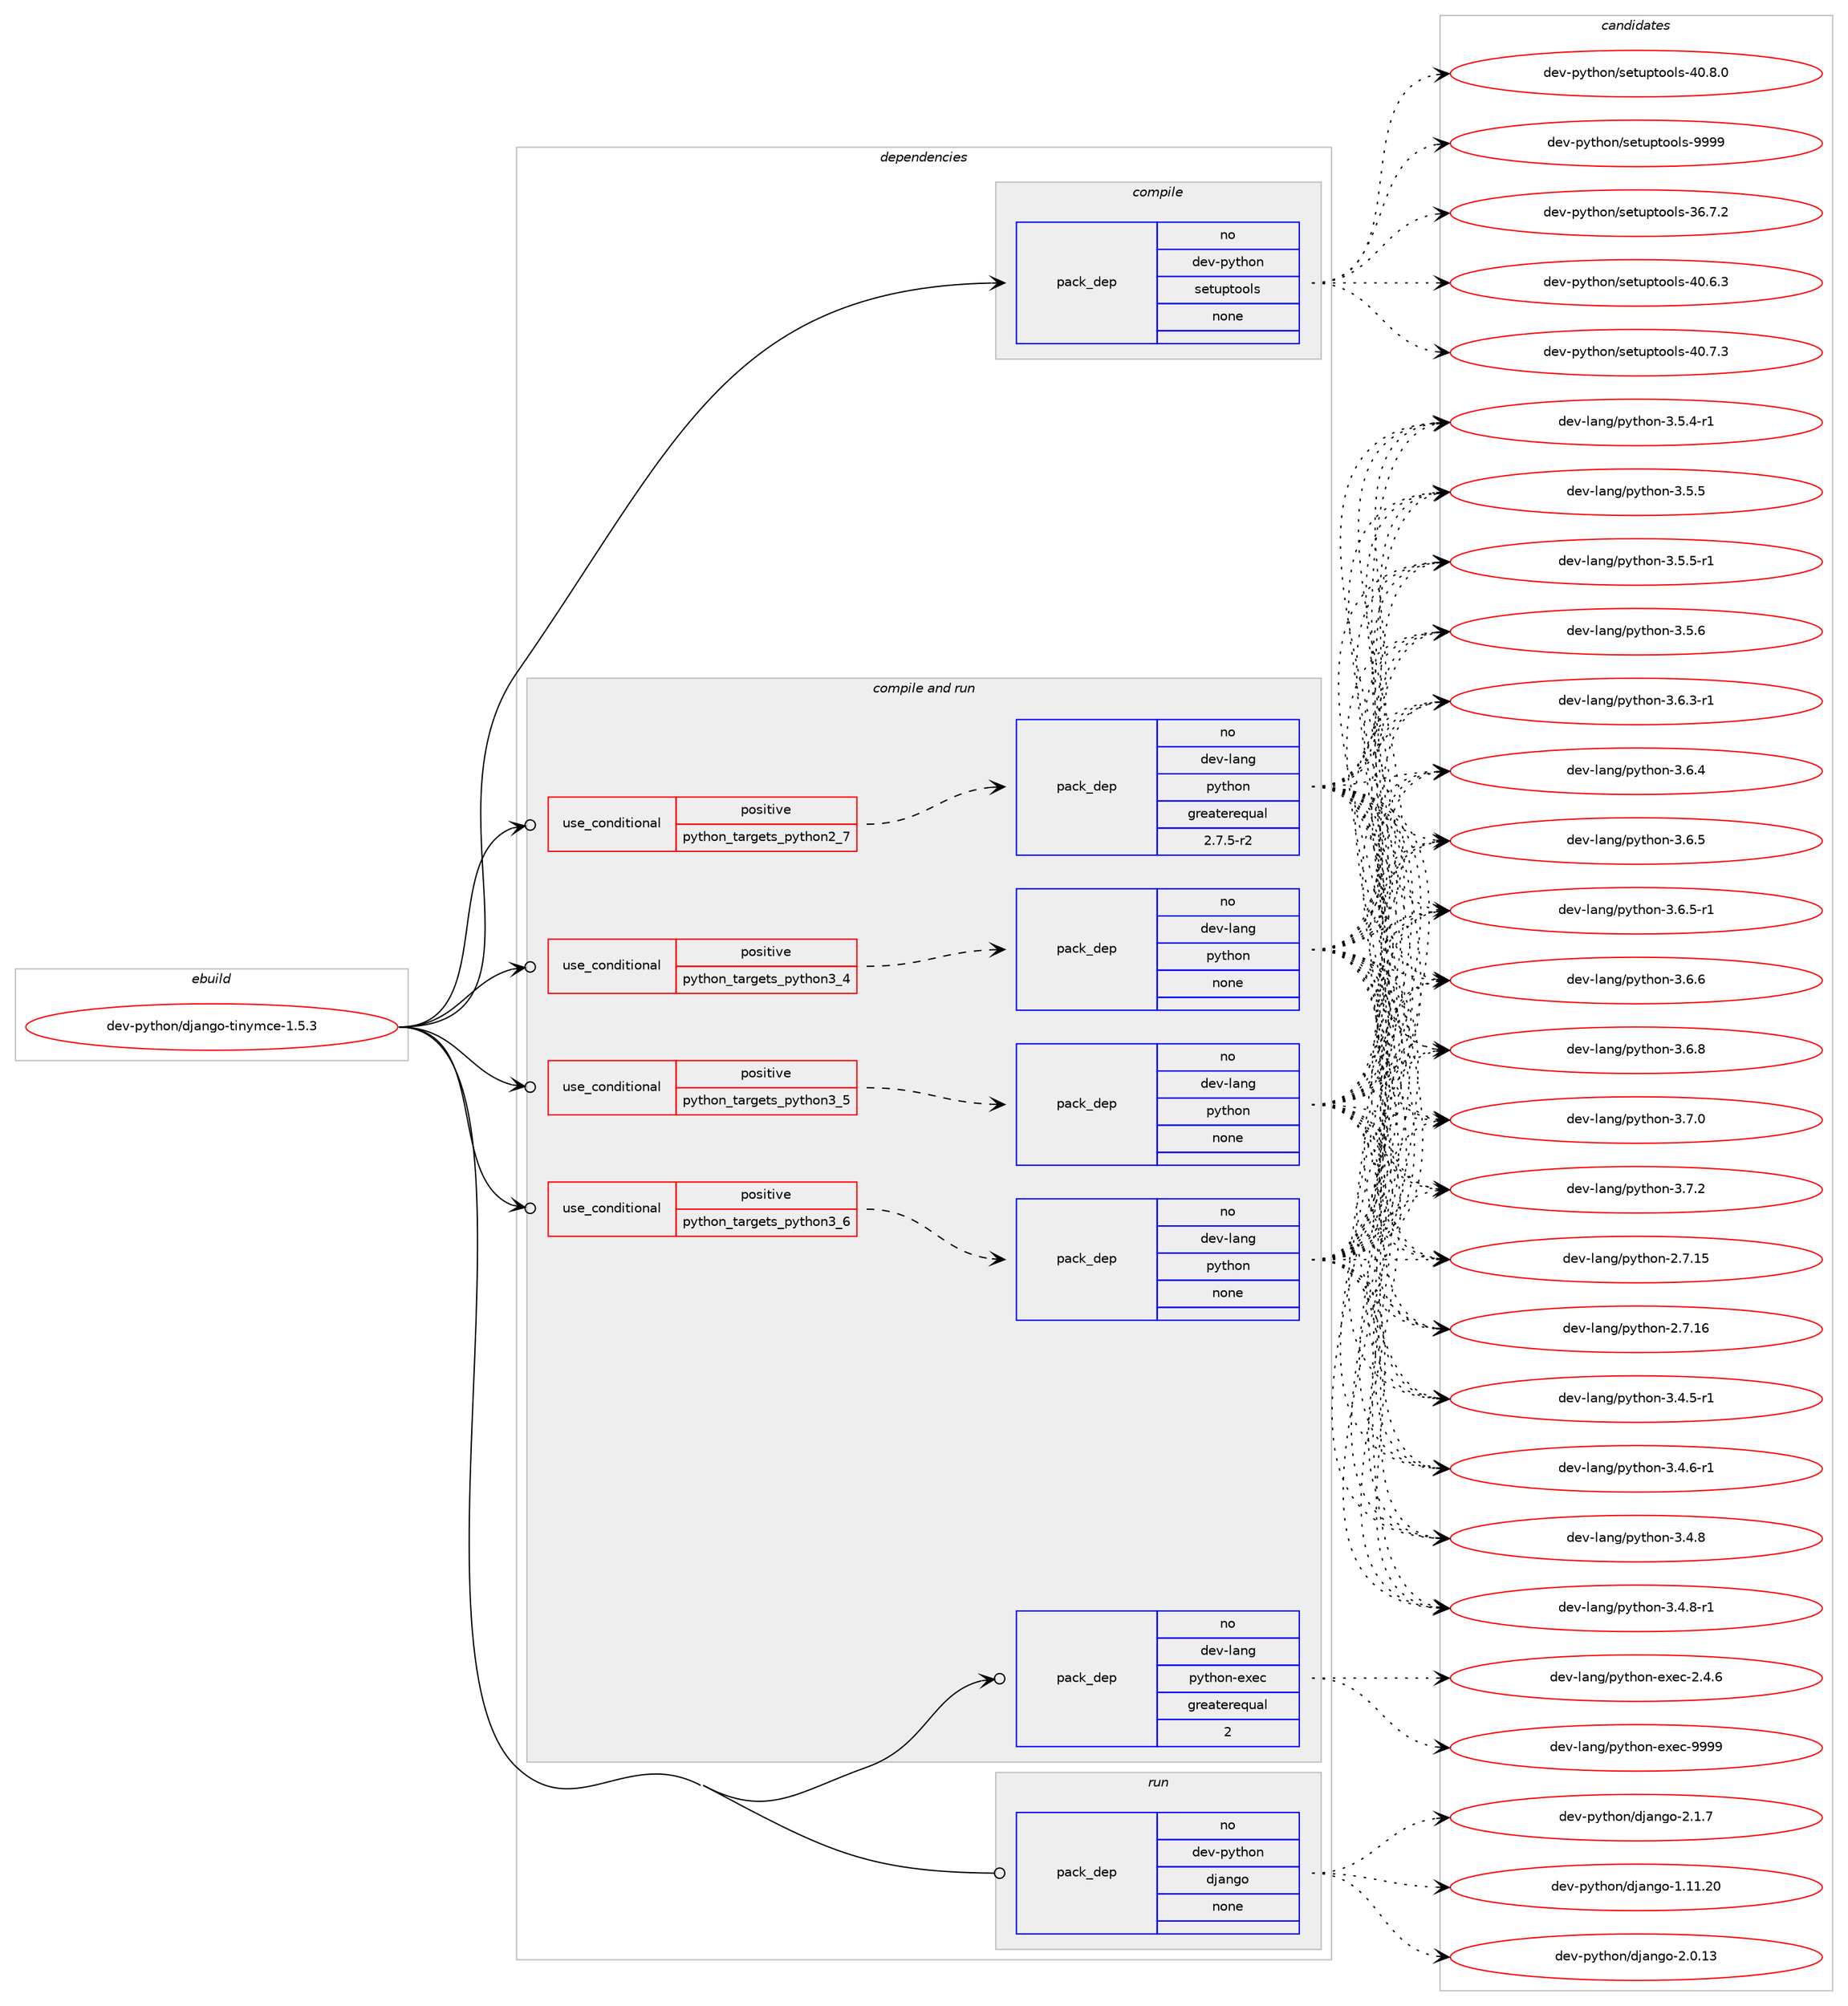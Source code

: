 digraph prolog {

# *************
# Graph options
# *************

newrank=true;
concentrate=true;
compound=true;
graph [rankdir=LR,fontname=Helvetica,fontsize=10,ranksep=1.5];#, ranksep=2.5, nodesep=0.2];
edge  [arrowhead=vee];
node  [fontname=Helvetica,fontsize=10];

# **********
# The ebuild
# **********

subgraph cluster_leftcol {
color=gray;
rank=same;
label=<<i>ebuild</i>>;
id [label="dev-python/django-tinymce-1.5.3", color=red, width=4, href="../dev-python/django-tinymce-1.5.3.svg"];
}

# ****************
# The dependencies
# ****************

subgraph cluster_midcol {
color=gray;
label=<<i>dependencies</i>>;
subgraph cluster_compile {
fillcolor="#eeeeee";
style=filled;
label=<<i>compile</i>>;
subgraph pack1009814 {
dependency1406521 [label=<<TABLE BORDER="0" CELLBORDER="1" CELLSPACING="0" CELLPADDING="4" WIDTH="220"><TR><TD ROWSPAN="6" CELLPADDING="30">pack_dep</TD></TR><TR><TD WIDTH="110">no</TD></TR><TR><TD>dev-python</TD></TR><TR><TD>setuptools</TD></TR><TR><TD>none</TD></TR><TR><TD></TD></TR></TABLE>>, shape=none, color=blue];
}
id:e -> dependency1406521:w [weight=20,style="solid",arrowhead="vee"];
}
subgraph cluster_compileandrun {
fillcolor="#eeeeee";
style=filled;
label=<<i>compile and run</i>>;
subgraph cond373451 {
dependency1406522 [label=<<TABLE BORDER="0" CELLBORDER="1" CELLSPACING="0" CELLPADDING="4"><TR><TD ROWSPAN="3" CELLPADDING="10">use_conditional</TD></TR><TR><TD>positive</TD></TR><TR><TD>python_targets_python2_7</TD></TR></TABLE>>, shape=none, color=red];
subgraph pack1009815 {
dependency1406523 [label=<<TABLE BORDER="0" CELLBORDER="1" CELLSPACING="0" CELLPADDING="4" WIDTH="220"><TR><TD ROWSPAN="6" CELLPADDING="30">pack_dep</TD></TR><TR><TD WIDTH="110">no</TD></TR><TR><TD>dev-lang</TD></TR><TR><TD>python</TD></TR><TR><TD>greaterequal</TD></TR><TR><TD>2.7.5-r2</TD></TR></TABLE>>, shape=none, color=blue];
}
dependency1406522:e -> dependency1406523:w [weight=20,style="dashed",arrowhead="vee"];
}
id:e -> dependency1406522:w [weight=20,style="solid",arrowhead="odotvee"];
subgraph cond373452 {
dependency1406524 [label=<<TABLE BORDER="0" CELLBORDER="1" CELLSPACING="0" CELLPADDING="4"><TR><TD ROWSPAN="3" CELLPADDING="10">use_conditional</TD></TR><TR><TD>positive</TD></TR><TR><TD>python_targets_python3_4</TD></TR></TABLE>>, shape=none, color=red];
subgraph pack1009816 {
dependency1406525 [label=<<TABLE BORDER="0" CELLBORDER="1" CELLSPACING="0" CELLPADDING="4" WIDTH="220"><TR><TD ROWSPAN="6" CELLPADDING="30">pack_dep</TD></TR><TR><TD WIDTH="110">no</TD></TR><TR><TD>dev-lang</TD></TR><TR><TD>python</TD></TR><TR><TD>none</TD></TR><TR><TD></TD></TR></TABLE>>, shape=none, color=blue];
}
dependency1406524:e -> dependency1406525:w [weight=20,style="dashed",arrowhead="vee"];
}
id:e -> dependency1406524:w [weight=20,style="solid",arrowhead="odotvee"];
subgraph cond373453 {
dependency1406526 [label=<<TABLE BORDER="0" CELLBORDER="1" CELLSPACING="0" CELLPADDING="4"><TR><TD ROWSPAN="3" CELLPADDING="10">use_conditional</TD></TR><TR><TD>positive</TD></TR><TR><TD>python_targets_python3_5</TD></TR></TABLE>>, shape=none, color=red];
subgraph pack1009817 {
dependency1406527 [label=<<TABLE BORDER="0" CELLBORDER="1" CELLSPACING="0" CELLPADDING="4" WIDTH="220"><TR><TD ROWSPAN="6" CELLPADDING="30">pack_dep</TD></TR><TR><TD WIDTH="110">no</TD></TR><TR><TD>dev-lang</TD></TR><TR><TD>python</TD></TR><TR><TD>none</TD></TR><TR><TD></TD></TR></TABLE>>, shape=none, color=blue];
}
dependency1406526:e -> dependency1406527:w [weight=20,style="dashed",arrowhead="vee"];
}
id:e -> dependency1406526:w [weight=20,style="solid",arrowhead="odotvee"];
subgraph cond373454 {
dependency1406528 [label=<<TABLE BORDER="0" CELLBORDER="1" CELLSPACING="0" CELLPADDING="4"><TR><TD ROWSPAN="3" CELLPADDING="10">use_conditional</TD></TR><TR><TD>positive</TD></TR><TR><TD>python_targets_python3_6</TD></TR></TABLE>>, shape=none, color=red];
subgraph pack1009818 {
dependency1406529 [label=<<TABLE BORDER="0" CELLBORDER="1" CELLSPACING="0" CELLPADDING="4" WIDTH="220"><TR><TD ROWSPAN="6" CELLPADDING="30">pack_dep</TD></TR><TR><TD WIDTH="110">no</TD></TR><TR><TD>dev-lang</TD></TR><TR><TD>python</TD></TR><TR><TD>none</TD></TR><TR><TD></TD></TR></TABLE>>, shape=none, color=blue];
}
dependency1406528:e -> dependency1406529:w [weight=20,style="dashed",arrowhead="vee"];
}
id:e -> dependency1406528:w [weight=20,style="solid",arrowhead="odotvee"];
subgraph pack1009819 {
dependency1406530 [label=<<TABLE BORDER="0" CELLBORDER="1" CELLSPACING="0" CELLPADDING="4" WIDTH="220"><TR><TD ROWSPAN="6" CELLPADDING="30">pack_dep</TD></TR><TR><TD WIDTH="110">no</TD></TR><TR><TD>dev-lang</TD></TR><TR><TD>python-exec</TD></TR><TR><TD>greaterequal</TD></TR><TR><TD>2</TD></TR></TABLE>>, shape=none, color=blue];
}
id:e -> dependency1406530:w [weight=20,style="solid",arrowhead="odotvee"];
}
subgraph cluster_run {
fillcolor="#eeeeee";
style=filled;
label=<<i>run</i>>;
subgraph pack1009820 {
dependency1406531 [label=<<TABLE BORDER="0" CELLBORDER="1" CELLSPACING="0" CELLPADDING="4" WIDTH="220"><TR><TD ROWSPAN="6" CELLPADDING="30">pack_dep</TD></TR><TR><TD WIDTH="110">no</TD></TR><TR><TD>dev-python</TD></TR><TR><TD>django</TD></TR><TR><TD>none</TD></TR><TR><TD></TD></TR></TABLE>>, shape=none, color=blue];
}
id:e -> dependency1406531:w [weight=20,style="solid",arrowhead="odot"];
}
}

# **************
# The candidates
# **************

subgraph cluster_choices {
rank=same;
color=gray;
label=<<i>candidates</i>>;

subgraph choice1009814 {
color=black;
nodesep=1;
choice100101118451121211161041111104711510111611711211611111110811545515446554650 [label="dev-python/setuptools-36.7.2", color=red, width=4,href="../dev-python/setuptools-36.7.2.svg"];
choice100101118451121211161041111104711510111611711211611111110811545524846544651 [label="dev-python/setuptools-40.6.3", color=red, width=4,href="../dev-python/setuptools-40.6.3.svg"];
choice100101118451121211161041111104711510111611711211611111110811545524846554651 [label="dev-python/setuptools-40.7.3", color=red, width=4,href="../dev-python/setuptools-40.7.3.svg"];
choice100101118451121211161041111104711510111611711211611111110811545524846564648 [label="dev-python/setuptools-40.8.0", color=red, width=4,href="../dev-python/setuptools-40.8.0.svg"];
choice10010111845112121116104111110471151011161171121161111111081154557575757 [label="dev-python/setuptools-9999", color=red, width=4,href="../dev-python/setuptools-9999.svg"];
dependency1406521:e -> choice100101118451121211161041111104711510111611711211611111110811545515446554650:w [style=dotted,weight="100"];
dependency1406521:e -> choice100101118451121211161041111104711510111611711211611111110811545524846544651:w [style=dotted,weight="100"];
dependency1406521:e -> choice100101118451121211161041111104711510111611711211611111110811545524846554651:w [style=dotted,weight="100"];
dependency1406521:e -> choice100101118451121211161041111104711510111611711211611111110811545524846564648:w [style=dotted,weight="100"];
dependency1406521:e -> choice10010111845112121116104111110471151011161171121161111111081154557575757:w [style=dotted,weight="100"];
}
subgraph choice1009815 {
color=black;
nodesep=1;
choice10010111845108971101034711212111610411111045504655464953 [label="dev-lang/python-2.7.15", color=red, width=4,href="../dev-lang/python-2.7.15.svg"];
choice10010111845108971101034711212111610411111045504655464954 [label="dev-lang/python-2.7.16", color=red, width=4,href="../dev-lang/python-2.7.16.svg"];
choice1001011184510897110103471121211161041111104551465246534511449 [label="dev-lang/python-3.4.5-r1", color=red, width=4,href="../dev-lang/python-3.4.5-r1.svg"];
choice1001011184510897110103471121211161041111104551465246544511449 [label="dev-lang/python-3.4.6-r1", color=red, width=4,href="../dev-lang/python-3.4.6-r1.svg"];
choice100101118451089711010347112121116104111110455146524656 [label="dev-lang/python-3.4.8", color=red, width=4,href="../dev-lang/python-3.4.8.svg"];
choice1001011184510897110103471121211161041111104551465246564511449 [label="dev-lang/python-3.4.8-r1", color=red, width=4,href="../dev-lang/python-3.4.8-r1.svg"];
choice1001011184510897110103471121211161041111104551465346524511449 [label="dev-lang/python-3.5.4-r1", color=red, width=4,href="../dev-lang/python-3.5.4-r1.svg"];
choice100101118451089711010347112121116104111110455146534653 [label="dev-lang/python-3.5.5", color=red, width=4,href="../dev-lang/python-3.5.5.svg"];
choice1001011184510897110103471121211161041111104551465346534511449 [label="dev-lang/python-3.5.5-r1", color=red, width=4,href="../dev-lang/python-3.5.5-r1.svg"];
choice100101118451089711010347112121116104111110455146534654 [label="dev-lang/python-3.5.6", color=red, width=4,href="../dev-lang/python-3.5.6.svg"];
choice1001011184510897110103471121211161041111104551465446514511449 [label="dev-lang/python-3.6.3-r1", color=red, width=4,href="../dev-lang/python-3.6.3-r1.svg"];
choice100101118451089711010347112121116104111110455146544652 [label="dev-lang/python-3.6.4", color=red, width=4,href="../dev-lang/python-3.6.4.svg"];
choice100101118451089711010347112121116104111110455146544653 [label="dev-lang/python-3.6.5", color=red, width=4,href="../dev-lang/python-3.6.5.svg"];
choice1001011184510897110103471121211161041111104551465446534511449 [label="dev-lang/python-3.6.5-r1", color=red, width=4,href="../dev-lang/python-3.6.5-r1.svg"];
choice100101118451089711010347112121116104111110455146544654 [label="dev-lang/python-3.6.6", color=red, width=4,href="../dev-lang/python-3.6.6.svg"];
choice100101118451089711010347112121116104111110455146544656 [label="dev-lang/python-3.6.8", color=red, width=4,href="../dev-lang/python-3.6.8.svg"];
choice100101118451089711010347112121116104111110455146554648 [label="dev-lang/python-3.7.0", color=red, width=4,href="../dev-lang/python-3.7.0.svg"];
choice100101118451089711010347112121116104111110455146554650 [label="dev-lang/python-3.7.2", color=red, width=4,href="../dev-lang/python-3.7.2.svg"];
dependency1406523:e -> choice10010111845108971101034711212111610411111045504655464953:w [style=dotted,weight="100"];
dependency1406523:e -> choice10010111845108971101034711212111610411111045504655464954:w [style=dotted,weight="100"];
dependency1406523:e -> choice1001011184510897110103471121211161041111104551465246534511449:w [style=dotted,weight="100"];
dependency1406523:e -> choice1001011184510897110103471121211161041111104551465246544511449:w [style=dotted,weight="100"];
dependency1406523:e -> choice100101118451089711010347112121116104111110455146524656:w [style=dotted,weight="100"];
dependency1406523:e -> choice1001011184510897110103471121211161041111104551465246564511449:w [style=dotted,weight="100"];
dependency1406523:e -> choice1001011184510897110103471121211161041111104551465346524511449:w [style=dotted,weight="100"];
dependency1406523:e -> choice100101118451089711010347112121116104111110455146534653:w [style=dotted,weight="100"];
dependency1406523:e -> choice1001011184510897110103471121211161041111104551465346534511449:w [style=dotted,weight="100"];
dependency1406523:e -> choice100101118451089711010347112121116104111110455146534654:w [style=dotted,weight="100"];
dependency1406523:e -> choice1001011184510897110103471121211161041111104551465446514511449:w [style=dotted,weight="100"];
dependency1406523:e -> choice100101118451089711010347112121116104111110455146544652:w [style=dotted,weight="100"];
dependency1406523:e -> choice100101118451089711010347112121116104111110455146544653:w [style=dotted,weight="100"];
dependency1406523:e -> choice1001011184510897110103471121211161041111104551465446534511449:w [style=dotted,weight="100"];
dependency1406523:e -> choice100101118451089711010347112121116104111110455146544654:w [style=dotted,weight="100"];
dependency1406523:e -> choice100101118451089711010347112121116104111110455146544656:w [style=dotted,weight="100"];
dependency1406523:e -> choice100101118451089711010347112121116104111110455146554648:w [style=dotted,weight="100"];
dependency1406523:e -> choice100101118451089711010347112121116104111110455146554650:w [style=dotted,weight="100"];
}
subgraph choice1009816 {
color=black;
nodesep=1;
choice10010111845108971101034711212111610411111045504655464953 [label="dev-lang/python-2.7.15", color=red, width=4,href="../dev-lang/python-2.7.15.svg"];
choice10010111845108971101034711212111610411111045504655464954 [label="dev-lang/python-2.7.16", color=red, width=4,href="../dev-lang/python-2.7.16.svg"];
choice1001011184510897110103471121211161041111104551465246534511449 [label="dev-lang/python-3.4.5-r1", color=red, width=4,href="../dev-lang/python-3.4.5-r1.svg"];
choice1001011184510897110103471121211161041111104551465246544511449 [label="dev-lang/python-3.4.6-r1", color=red, width=4,href="../dev-lang/python-3.4.6-r1.svg"];
choice100101118451089711010347112121116104111110455146524656 [label="dev-lang/python-3.4.8", color=red, width=4,href="../dev-lang/python-3.4.8.svg"];
choice1001011184510897110103471121211161041111104551465246564511449 [label="dev-lang/python-3.4.8-r1", color=red, width=4,href="../dev-lang/python-3.4.8-r1.svg"];
choice1001011184510897110103471121211161041111104551465346524511449 [label="dev-lang/python-3.5.4-r1", color=red, width=4,href="../dev-lang/python-3.5.4-r1.svg"];
choice100101118451089711010347112121116104111110455146534653 [label="dev-lang/python-3.5.5", color=red, width=4,href="../dev-lang/python-3.5.5.svg"];
choice1001011184510897110103471121211161041111104551465346534511449 [label="dev-lang/python-3.5.5-r1", color=red, width=4,href="../dev-lang/python-3.5.5-r1.svg"];
choice100101118451089711010347112121116104111110455146534654 [label="dev-lang/python-3.5.6", color=red, width=4,href="../dev-lang/python-3.5.6.svg"];
choice1001011184510897110103471121211161041111104551465446514511449 [label="dev-lang/python-3.6.3-r1", color=red, width=4,href="../dev-lang/python-3.6.3-r1.svg"];
choice100101118451089711010347112121116104111110455146544652 [label="dev-lang/python-3.6.4", color=red, width=4,href="../dev-lang/python-3.6.4.svg"];
choice100101118451089711010347112121116104111110455146544653 [label="dev-lang/python-3.6.5", color=red, width=4,href="../dev-lang/python-3.6.5.svg"];
choice1001011184510897110103471121211161041111104551465446534511449 [label="dev-lang/python-3.6.5-r1", color=red, width=4,href="../dev-lang/python-3.6.5-r1.svg"];
choice100101118451089711010347112121116104111110455146544654 [label="dev-lang/python-3.6.6", color=red, width=4,href="../dev-lang/python-3.6.6.svg"];
choice100101118451089711010347112121116104111110455146544656 [label="dev-lang/python-3.6.8", color=red, width=4,href="../dev-lang/python-3.6.8.svg"];
choice100101118451089711010347112121116104111110455146554648 [label="dev-lang/python-3.7.0", color=red, width=4,href="../dev-lang/python-3.7.0.svg"];
choice100101118451089711010347112121116104111110455146554650 [label="dev-lang/python-3.7.2", color=red, width=4,href="../dev-lang/python-3.7.2.svg"];
dependency1406525:e -> choice10010111845108971101034711212111610411111045504655464953:w [style=dotted,weight="100"];
dependency1406525:e -> choice10010111845108971101034711212111610411111045504655464954:w [style=dotted,weight="100"];
dependency1406525:e -> choice1001011184510897110103471121211161041111104551465246534511449:w [style=dotted,weight="100"];
dependency1406525:e -> choice1001011184510897110103471121211161041111104551465246544511449:w [style=dotted,weight="100"];
dependency1406525:e -> choice100101118451089711010347112121116104111110455146524656:w [style=dotted,weight="100"];
dependency1406525:e -> choice1001011184510897110103471121211161041111104551465246564511449:w [style=dotted,weight="100"];
dependency1406525:e -> choice1001011184510897110103471121211161041111104551465346524511449:w [style=dotted,weight="100"];
dependency1406525:e -> choice100101118451089711010347112121116104111110455146534653:w [style=dotted,weight="100"];
dependency1406525:e -> choice1001011184510897110103471121211161041111104551465346534511449:w [style=dotted,weight="100"];
dependency1406525:e -> choice100101118451089711010347112121116104111110455146534654:w [style=dotted,weight="100"];
dependency1406525:e -> choice1001011184510897110103471121211161041111104551465446514511449:w [style=dotted,weight="100"];
dependency1406525:e -> choice100101118451089711010347112121116104111110455146544652:w [style=dotted,weight="100"];
dependency1406525:e -> choice100101118451089711010347112121116104111110455146544653:w [style=dotted,weight="100"];
dependency1406525:e -> choice1001011184510897110103471121211161041111104551465446534511449:w [style=dotted,weight="100"];
dependency1406525:e -> choice100101118451089711010347112121116104111110455146544654:w [style=dotted,weight="100"];
dependency1406525:e -> choice100101118451089711010347112121116104111110455146544656:w [style=dotted,weight="100"];
dependency1406525:e -> choice100101118451089711010347112121116104111110455146554648:w [style=dotted,weight="100"];
dependency1406525:e -> choice100101118451089711010347112121116104111110455146554650:w [style=dotted,weight="100"];
}
subgraph choice1009817 {
color=black;
nodesep=1;
choice10010111845108971101034711212111610411111045504655464953 [label="dev-lang/python-2.7.15", color=red, width=4,href="../dev-lang/python-2.7.15.svg"];
choice10010111845108971101034711212111610411111045504655464954 [label="dev-lang/python-2.7.16", color=red, width=4,href="../dev-lang/python-2.7.16.svg"];
choice1001011184510897110103471121211161041111104551465246534511449 [label="dev-lang/python-3.4.5-r1", color=red, width=4,href="../dev-lang/python-3.4.5-r1.svg"];
choice1001011184510897110103471121211161041111104551465246544511449 [label="dev-lang/python-3.4.6-r1", color=red, width=4,href="../dev-lang/python-3.4.6-r1.svg"];
choice100101118451089711010347112121116104111110455146524656 [label="dev-lang/python-3.4.8", color=red, width=4,href="../dev-lang/python-3.4.8.svg"];
choice1001011184510897110103471121211161041111104551465246564511449 [label="dev-lang/python-3.4.8-r1", color=red, width=4,href="../dev-lang/python-3.4.8-r1.svg"];
choice1001011184510897110103471121211161041111104551465346524511449 [label="dev-lang/python-3.5.4-r1", color=red, width=4,href="../dev-lang/python-3.5.4-r1.svg"];
choice100101118451089711010347112121116104111110455146534653 [label="dev-lang/python-3.5.5", color=red, width=4,href="../dev-lang/python-3.5.5.svg"];
choice1001011184510897110103471121211161041111104551465346534511449 [label="dev-lang/python-3.5.5-r1", color=red, width=4,href="../dev-lang/python-3.5.5-r1.svg"];
choice100101118451089711010347112121116104111110455146534654 [label="dev-lang/python-3.5.6", color=red, width=4,href="../dev-lang/python-3.5.6.svg"];
choice1001011184510897110103471121211161041111104551465446514511449 [label="dev-lang/python-3.6.3-r1", color=red, width=4,href="../dev-lang/python-3.6.3-r1.svg"];
choice100101118451089711010347112121116104111110455146544652 [label="dev-lang/python-3.6.4", color=red, width=4,href="../dev-lang/python-3.6.4.svg"];
choice100101118451089711010347112121116104111110455146544653 [label="dev-lang/python-3.6.5", color=red, width=4,href="../dev-lang/python-3.6.5.svg"];
choice1001011184510897110103471121211161041111104551465446534511449 [label="dev-lang/python-3.6.5-r1", color=red, width=4,href="../dev-lang/python-3.6.5-r1.svg"];
choice100101118451089711010347112121116104111110455146544654 [label="dev-lang/python-3.6.6", color=red, width=4,href="../dev-lang/python-3.6.6.svg"];
choice100101118451089711010347112121116104111110455146544656 [label="dev-lang/python-3.6.8", color=red, width=4,href="../dev-lang/python-3.6.8.svg"];
choice100101118451089711010347112121116104111110455146554648 [label="dev-lang/python-3.7.0", color=red, width=4,href="../dev-lang/python-3.7.0.svg"];
choice100101118451089711010347112121116104111110455146554650 [label="dev-lang/python-3.7.2", color=red, width=4,href="../dev-lang/python-3.7.2.svg"];
dependency1406527:e -> choice10010111845108971101034711212111610411111045504655464953:w [style=dotted,weight="100"];
dependency1406527:e -> choice10010111845108971101034711212111610411111045504655464954:w [style=dotted,weight="100"];
dependency1406527:e -> choice1001011184510897110103471121211161041111104551465246534511449:w [style=dotted,weight="100"];
dependency1406527:e -> choice1001011184510897110103471121211161041111104551465246544511449:w [style=dotted,weight="100"];
dependency1406527:e -> choice100101118451089711010347112121116104111110455146524656:w [style=dotted,weight="100"];
dependency1406527:e -> choice1001011184510897110103471121211161041111104551465246564511449:w [style=dotted,weight="100"];
dependency1406527:e -> choice1001011184510897110103471121211161041111104551465346524511449:w [style=dotted,weight="100"];
dependency1406527:e -> choice100101118451089711010347112121116104111110455146534653:w [style=dotted,weight="100"];
dependency1406527:e -> choice1001011184510897110103471121211161041111104551465346534511449:w [style=dotted,weight="100"];
dependency1406527:e -> choice100101118451089711010347112121116104111110455146534654:w [style=dotted,weight="100"];
dependency1406527:e -> choice1001011184510897110103471121211161041111104551465446514511449:w [style=dotted,weight="100"];
dependency1406527:e -> choice100101118451089711010347112121116104111110455146544652:w [style=dotted,weight="100"];
dependency1406527:e -> choice100101118451089711010347112121116104111110455146544653:w [style=dotted,weight="100"];
dependency1406527:e -> choice1001011184510897110103471121211161041111104551465446534511449:w [style=dotted,weight="100"];
dependency1406527:e -> choice100101118451089711010347112121116104111110455146544654:w [style=dotted,weight="100"];
dependency1406527:e -> choice100101118451089711010347112121116104111110455146544656:w [style=dotted,weight="100"];
dependency1406527:e -> choice100101118451089711010347112121116104111110455146554648:w [style=dotted,weight="100"];
dependency1406527:e -> choice100101118451089711010347112121116104111110455146554650:w [style=dotted,weight="100"];
}
subgraph choice1009818 {
color=black;
nodesep=1;
choice10010111845108971101034711212111610411111045504655464953 [label="dev-lang/python-2.7.15", color=red, width=4,href="../dev-lang/python-2.7.15.svg"];
choice10010111845108971101034711212111610411111045504655464954 [label="dev-lang/python-2.7.16", color=red, width=4,href="../dev-lang/python-2.7.16.svg"];
choice1001011184510897110103471121211161041111104551465246534511449 [label="dev-lang/python-3.4.5-r1", color=red, width=4,href="../dev-lang/python-3.4.5-r1.svg"];
choice1001011184510897110103471121211161041111104551465246544511449 [label="dev-lang/python-3.4.6-r1", color=red, width=4,href="../dev-lang/python-3.4.6-r1.svg"];
choice100101118451089711010347112121116104111110455146524656 [label="dev-lang/python-3.4.8", color=red, width=4,href="../dev-lang/python-3.4.8.svg"];
choice1001011184510897110103471121211161041111104551465246564511449 [label="dev-lang/python-3.4.8-r1", color=red, width=4,href="../dev-lang/python-3.4.8-r1.svg"];
choice1001011184510897110103471121211161041111104551465346524511449 [label="dev-lang/python-3.5.4-r1", color=red, width=4,href="../dev-lang/python-3.5.4-r1.svg"];
choice100101118451089711010347112121116104111110455146534653 [label="dev-lang/python-3.5.5", color=red, width=4,href="../dev-lang/python-3.5.5.svg"];
choice1001011184510897110103471121211161041111104551465346534511449 [label="dev-lang/python-3.5.5-r1", color=red, width=4,href="../dev-lang/python-3.5.5-r1.svg"];
choice100101118451089711010347112121116104111110455146534654 [label="dev-lang/python-3.5.6", color=red, width=4,href="../dev-lang/python-3.5.6.svg"];
choice1001011184510897110103471121211161041111104551465446514511449 [label="dev-lang/python-3.6.3-r1", color=red, width=4,href="../dev-lang/python-3.6.3-r1.svg"];
choice100101118451089711010347112121116104111110455146544652 [label="dev-lang/python-3.6.4", color=red, width=4,href="../dev-lang/python-3.6.4.svg"];
choice100101118451089711010347112121116104111110455146544653 [label="dev-lang/python-3.6.5", color=red, width=4,href="../dev-lang/python-3.6.5.svg"];
choice1001011184510897110103471121211161041111104551465446534511449 [label="dev-lang/python-3.6.5-r1", color=red, width=4,href="../dev-lang/python-3.6.5-r1.svg"];
choice100101118451089711010347112121116104111110455146544654 [label="dev-lang/python-3.6.6", color=red, width=4,href="../dev-lang/python-3.6.6.svg"];
choice100101118451089711010347112121116104111110455146544656 [label="dev-lang/python-3.6.8", color=red, width=4,href="../dev-lang/python-3.6.8.svg"];
choice100101118451089711010347112121116104111110455146554648 [label="dev-lang/python-3.7.0", color=red, width=4,href="../dev-lang/python-3.7.0.svg"];
choice100101118451089711010347112121116104111110455146554650 [label="dev-lang/python-3.7.2", color=red, width=4,href="../dev-lang/python-3.7.2.svg"];
dependency1406529:e -> choice10010111845108971101034711212111610411111045504655464953:w [style=dotted,weight="100"];
dependency1406529:e -> choice10010111845108971101034711212111610411111045504655464954:w [style=dotted,weight="100"];
dependency1406529:e -> choice1001011184510897110103471121211161041111104551465246534511449:w [style=dotted,weight="100"];
dependency1406529:e -> choice1001011184510897110103471121211161041111104551465246544511449:w [style=dotted,weight="100"];
dependency1406529:e -> choice100101118451089711010347112121116104111110455146524656:w [style=dotted,weight="100"];
dependency1406529:e -> choice1001011184510897110103471121211161041111104551465246564511449:w [style=dotted,weight="100"];
dependency1406529:e -> choice1001011184510897110103471121211161041111104551465346524511449:w [style=dotted,weight="100"];
dependency1406529:e -> choice100101118451089711010347112121116104111110455146534653:w [style=dotted,weight="100"];
dependency1406529:e -> choice1001011184510897110103471121211161041111104551465346534511449:w [style=dotted,weight="100"];
dependency1406529:e -> choice100101118451089711010347112121116104111110455146534654:w [style=dotted,weight="100"];
dependency1406529:e -> choice1001011184510897110103471121211161041111104551465446514511449:w [style=dotted,weight="100"];
dependency1406529:e -> choice100101118451089711010347112121116104111110455146544652:w [style=dotted,weight="100"];
dependency1406529:e -> choice100101118451089711010347112121116104111110455146544653:w [style=dotted,weight="100"];
dependency1406529:e -> choice1001011184510897110103471121211161041111104551465446534511449:w [style=dotted,weight="100"];
dependency1406529:e -> choice100101118451089711010347112121116104111110455146544654:w [style=dotted,weight="100"];
dependency1406529:e -> choice100101118451089711010347112121116104111110455146544656:w [style=dotted,weight="100"];
dependency1406529:e -> choice100101118451089711010347112121116104111110455146554648:w [style=dotted,weight="100"];
dependency1406529:e -> choice100101118451089711010347112121116104111110455146554650:w [style=dotted,weight="100"];
}
subgraph choice1009819 {
color=black;
nodesep=1;
choice1001011184510897110103471121211161041111104510112010199455046524654 [label="dev-lang/python-exec-2.4.6", color=red, width=4,href="../dev-lang/python-exec-2.4.6.svg"];
choice10010111845108971101034711212111610411111045101120101994557575757 [label="dev-lang/python-exec-9999", color=red, width=4,href="../dev-lang/python-exec-9999.svg"];
dependency1406530:e -> choice1001011184510897110103471121211161041111104510112010199455046524654:w [style=dotted,weight="100"];
dependency1406530:e -> choice10010111845108971101034711212111610411111045101120101994557575757:w [style=dotted,weight="100"];
}
subgraph choice1009820 {
color=black;
nodesep=1;
choice1001011184511212111610411111047100106971101031114549464949465048 [label="dev-python/django-1.11.20", color=red, width=4,href="../dev-python/django-1.11.20.svg"];
choice10010111845112121116104111110471001069711010311145504648464951 [label="dev-python/django-2.0.13", color=red, width=4,href="../dev-python/django-2.0.13.svg"];
choice100101118451121211161041111104710010697110103111455046494655 [label="dev-python/django-2.1.7", color=red, width=4,href="../dev-python/django-2.1.7.svg"];
dependency1406531:e -> choice1001011184511212111610411111047100106971101031114549464949465048:w [style=dotted,weight="100"];
dependency1406531:e -> choice10010111845112121116104111110471001069711010311145504648464951:w [style=dotted,weight="100"];
dependency1406531:e -> choice100101118451121211161041111104710010697110103111455046494655:w [style=dotted,weight="100"];
}
}

}
